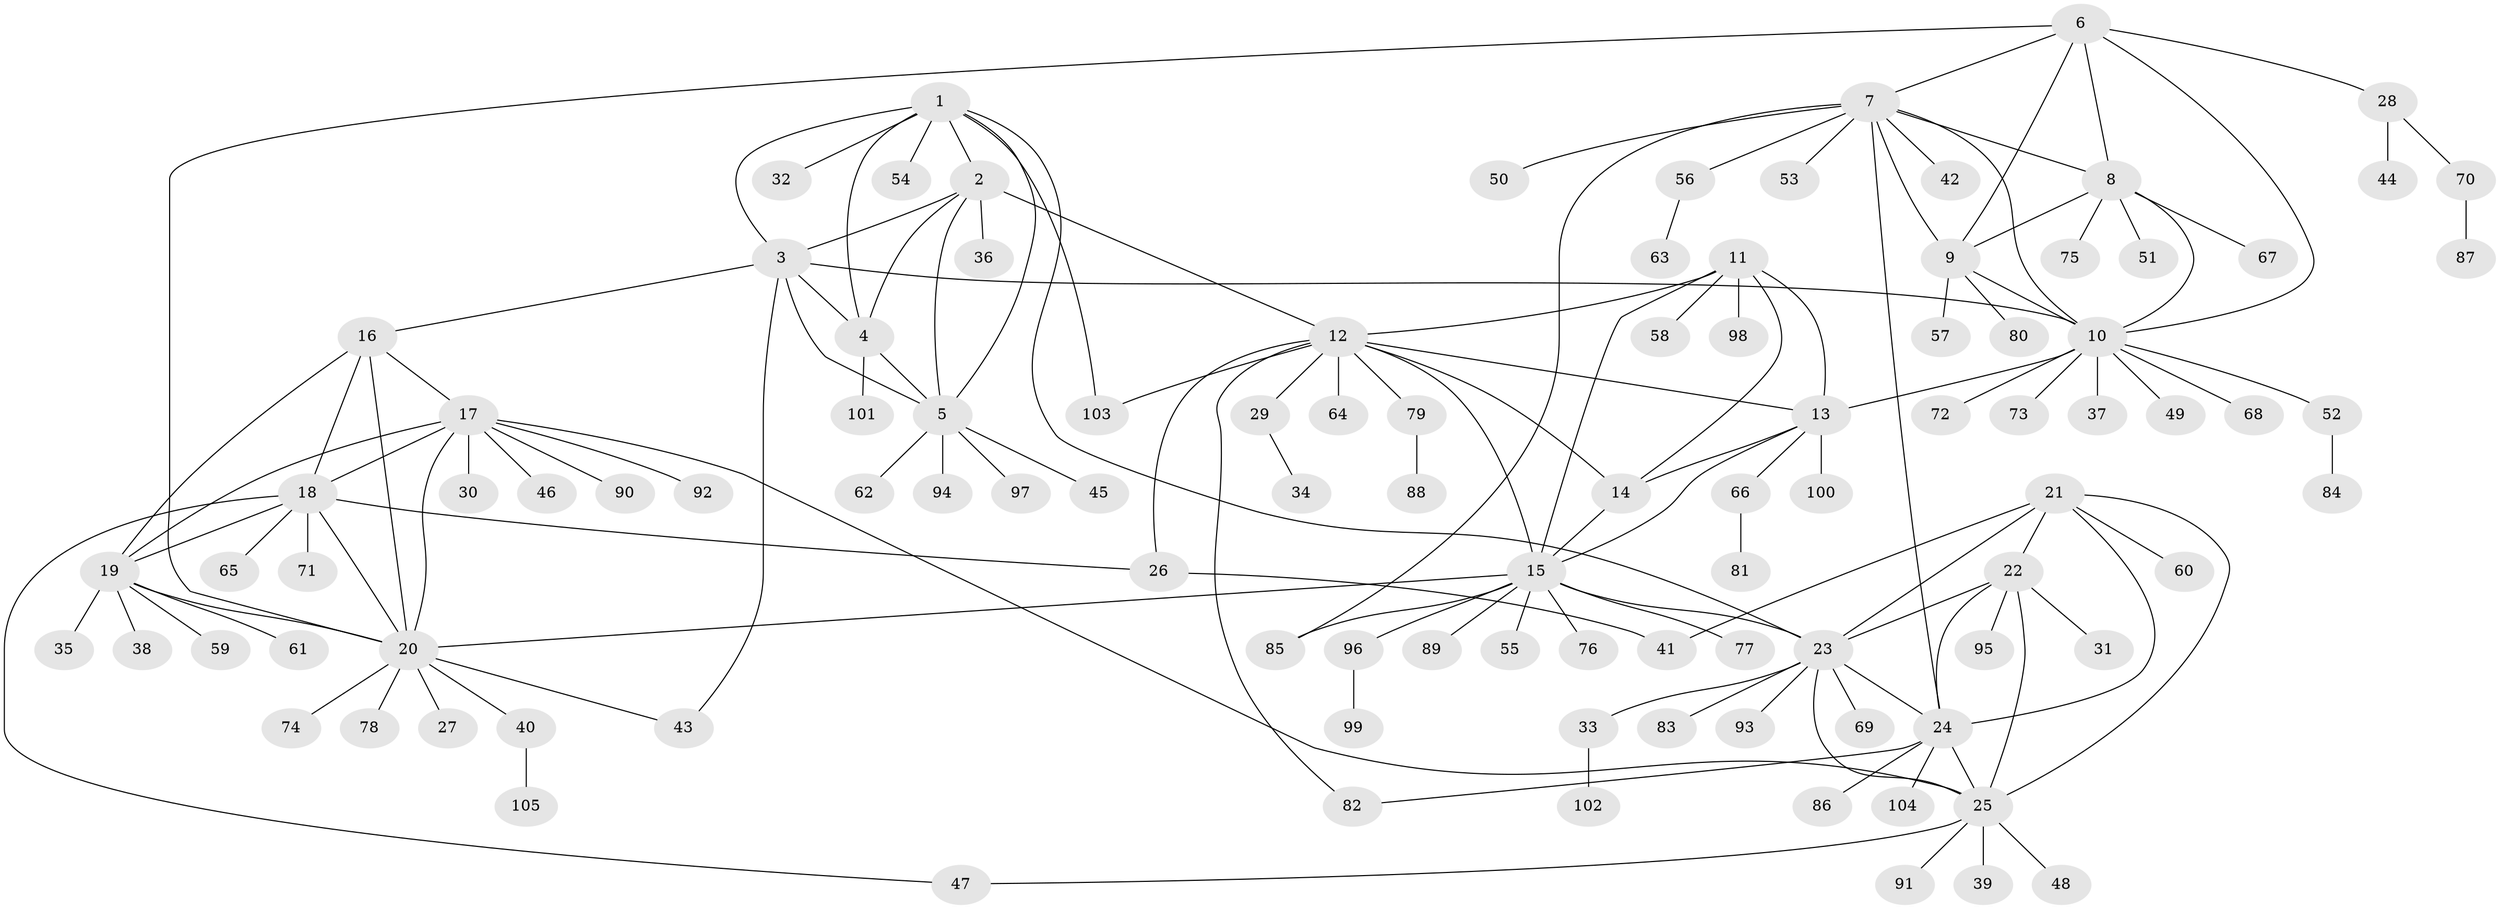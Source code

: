 // coarse degree distribution, {7: 0.04819277108433735, 14: 0.03614457831325301, 16: 0.012048192771084338, 5: 0.024096385542168676, 12: 0.012048192771084338, 4: 0.03614457831325301, 3: 0.03614457831325301, 8: 0.03614457831325301, 9: 0.012048192771084338, 1: 0.6506024096385542, 2: 0.0963855421686747}
// Generated by graph-tools (version 1.1) at 2025/52/02/27/25 19:52:20]
// undirected, 105 vertices, 147 edges
graph export_dot {
graph [start="1"]
  node [color=gray90,style=filled];
  1;
  2;
  3;
  4;
  5;
  6;
  7;
  8;
  9;
  10;
  11;
  12;
  13;
  14;
  15;
  16;
  17;
  18;
  19;
  20;
  21;
  22;
  23;
  24;
  25;
  26;
  27;
  28;
  29;
  30;
  31;
  32;
  33;
  34;
  35;
  36;
  37;
  38;
  39;
  40;
  41;
  42;
  43;
  44;
  45;
  46;
  47;
  48;
  49;
  50;
  51;
  52;
  53;
  54;
  55;
  56;
  57;
  58;
  59;
  60;
  61;
  62;
  63;
  64;
  65;
  66;
  67;
  68;
  69;
  70;
  71;
  72;
  73;
  74;
  75;
  76;
  77;
  78;
  79;
  80;
  81;
  82;
  83;
  84;
  85;
  86;
  87;
  88;
  89;
  90;
  91;
  92;
  93;
  94;
  95;
  96;
  97;
  98;
  99;
  100;
  101;
  102;
  103;
  104;
  105;
  1 -- 2;
  1 -- 3;
  1 -- 4;
  1 -- 5;
  1 -- 23;
  1 -- 32;
  1 -- 54;
  1 -- 103;
  2 -- 3;
  2 -- 4;
  2 -- 5;
  2 -- 12;
  2 -- 36;
  3 -- 4;
  3 -- 5;
  3 -- 10;
  3 -- 16;
  3 -- 43;
  4 -- 5;
  4 -- 101;
  5 -- 45;
  5 -- 62;
  5 -- 94;
  5 -- 97;
  6 -- 7;
  6 -- 8;
  6 -- 9;
  6 -- 10;
  6 -- 20;
  6 -- 28;
  7 -- 8;
  7 -- 9;
  7 -- 10;
  7 -- 24;
  7 -- 42;
  7 -- 50;
  7 -- 53;
  7 -- 56;
  7 -- 85;
  8 -- 9;
  8 -- 10;
  8 -- 51;
  8 -- 67;
  8 -- 75;
  9 -- 10;
  9 -- 57;
  9 -- 80;
  10 -- 13;
  10 -- 37;
  10 -- 49;
  10 -- 52;
  10 -- 68;
  10 -- 72;
  10 -- 73;
  11 -- 12;
  11 -- 13;
  11 -- 14;
  11 -- 15;
  11 -- 58;
  11 -- 98;
  12 -- 13;
  12 -- 14;
  12 -- 15;
  12 -- 26;
  12 -- 29;
  12 -- 64;
  12 -- 79;
  12 -- 82;
  12 -- 103;
  13 -- 14;
  13 -- 15;
  13 -- 66;
  13 -- 100;
  14 -- 15;
  15 -- 20;
  15 -- 23;
  15 -- 55;
  15 -- 76;
  15 -- 77;
  15 -- 85;
  15 -- 89;
  15 -- 96;
  16 -- 17;
  16 -- 18;
  16 -- 19;
  16 -- 20;
  17 -- 18;
  17 -- 19;
  17 -- 20;
  17 -- 25;
  17 -- 30;
  17 -- 46;
  17 -- 90;
  17 -- 92;
  18 -- 19;
  18 -- 20;
  18 -- 26;
  18 -- 47;
  18 -- 65;
  18 -- 71;
  19 -- 20;
  19 -- 35;
  19 -- 38;
  19 -- 59;
  19 -- 61;
  20 -- 27;
  20 -- 40;
  20 -- 43;
  20 -- 74;
  20 -- 78;
  21 -- 22;
  21 -- 23;
  21 -- 24;
  21 -- 25;
  21 -- 41;
  21 -- 60;
  22 -- 23;
  22 -- 24;
  22 -- 25;
  22 -- 31;
  22 -- 95;
  23 -- 24;
  23 -- 25;
  23 -- 33;
  23 -- 69;
  23 -- 83;
  23 -- 93;
  24 -- 25;
  24 -- 82;
  24 -- 86;
  24 -- 104;
  25 -- 39;
  25 -- 47;
  25 -- 48;
  25 -- 91;
  26 -- 41;
  28 -- 44;
  28 -- 70;
  29 -- 34;
  33 -- 102;
  40 -- 105;
  52 -- 84;
  56 -- 63;
  66 -- 81;
  70 -- 87;
  79 -- 88;
  96 -- 99;
}
